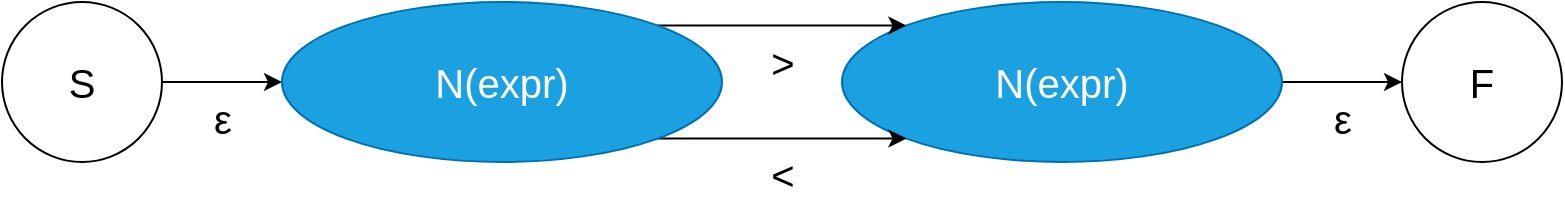 <mxfile version="10.7.7" type="device"><diagram id="Cx7z8vA0UHoBSA7at_AG" name="Page-1"><mxGraphModel dx="432" dy="737" grid="1" gridSize="10" guides="1" tooltips="1" connect="1" arrows="1" fold="1" page="1" pageScale="1" pageWidth="827" pageHeight="1169" math="0" shadow="0"><root><mxCell id="0"/><mxCell id="1" parent="0"/><mxCell id="tsnpyOxvP_mT7jFvvnll-3" value="ε" style="edgeStyle=none;rounded=0;orthogonalLoop=1;jettySize=auto;html=1;exitX=1;exitY=0.5;exitDx=0;exitDy=0;entryX=0;entryY=0.5;entryDx=0;entryDy=0;fontSize=20;labelPosition=center;verticalLabelPosition=bottom;align=center;verticalAlign=top;" edge="1" parent="1" source="fkXB4IhUIuQRAC3rqQto-1" target="tsnpyOxvP_mT7jFvvnll-9"><mxGeometry relative="1" as="geometry"/></mxCell><mxCell id="fkXB4IhUIuQRAC3rqQto-1" value="S" style="ellipse;whiteSpace=wrap;html=1;aspect=fixed;fontSize=20;" parent="1" vertex="1"><mxGeometry x="20" y="40" width="80" height="80" as="geometry"/></mxCell><mxCell id="fkXB4IhUIuQRAC3rqQto-4" value="F" style="ellipse;whiteSpace=wrap;html=1;aspect=fixed;fontSize=20;strokeColor=#000000;perimeterSpacing=0;" parent="1" vertex="1"><mxGeometry x="720" y="40" width="80" height="80" as="geometry"/></mxCell><mxCell id="tsnpyOxvP_mT7jFvvnll-5" value="ε" style="edgeStyle=none;rounded=0;orthogonalLoop=1;jettySize=auto;html=1;exitX=1;exitY=0.5;exitDx=0;exitDy=0;fontSize=20;entryX=0;entryY=0.5;entryDx=0;entryDy=0;labelPosition=center;verticalLabelPosition=bottom;align=center;verticalAlign=top;" edge="1" parent="1" source="tsnpyOxvP_mT7jFvvnll-2" target="fkXB4IhUIuQRAC3rqQto-4"><mxGeometry relative="1" as="geometry"/></mxCell><mxCell id="tsnpyOxvP_mT7jFvvnll-2" value="N(expr)" style="ellipse;whiteSpace=wrap;html=1;fontSize=20;fillColor=#1ba1e2;strokeColor=#006EAF;fontColor=#ffffff;" vertex="1" parent="1"><mxGeometry x="440" y="40" width="220" height="80" as="geometry"/></mxCell><mxCell id="tsnpyOxvP_mT7jFvvnll-12" value="&amp;gt;" style="edgeStyle=orthogonalEdgeStyle;rounded=0;orthogonalLoop=1;jettySize=auto;html=1;exitX=1;exitY=0;exitDx=0;exitDy=0;entryX=0;entryY=0;entryDx=0;entryDy=0;fontSize=20;labelPosition=center;verticalLabelPosition=bottom;align=center;verticalAlign=top;" edge="1" parent="1" source="tsnpyOxvP_mT7jFvvnll-9" target="tsnpyOxvP_mT7jFvvnll-2"><mxGeometry relative="1" as="geometry"/></mxCell><mxCell id="tsnpyOxvP_mT7jFvvnll-13" value="&amp;lt;" style="edgeStyle=orthogonalEdgeStyle;rounded=0;orthogonalLoop=1;jettySize=auto;html=1;exitX=1;exitY=1;exitDx=0;exitDy=0;entryX=0;entryY=1;entryDx=0;entryDy=0;fontSize=20;labelPosition=center;verticalLabelPosition=bottom;align=center;verticalAlign=top;" edge="1" parent="1" source="tsnpyOxvP_mT7jFvvnll-9" target="tsnpyOxvP_mT7jFvvnll-2"><mxGeometry relative="1" as="geometry"/></mxCell><mxCell id="tsnpyOxvP_mT7jFvvnll-9" value="N(expr)" style="ellipse;whiteSpace=wrap;html=1;fontSize=20;fillColor=#1ba1e2;strokeColor=#006EAF;fontColor=#ffffff;" vertex="1" parent="1"><mxGeometry x="160" y="40" width="220" height="80" as="geometry"/></mxCell></root></mxGraphModel></diagram></mxfile>